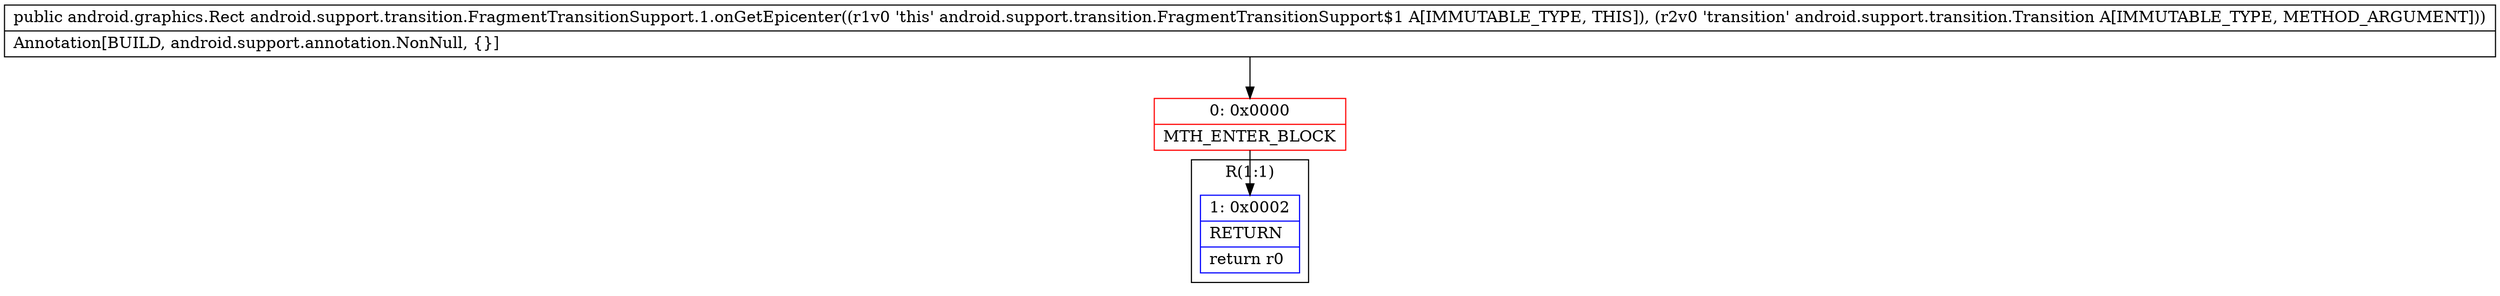 digraph "CFG forandroid.support.transition.FragmentTransitionSupport.1.onGetEpicenter(Landroid\/support\/transition\/Transition;)Landroid\/graphics\/Rect;" {
subgraph cluster_Region_251381440 {
label = "R(1:1)";
node [shape=record,color=blue];
Node_1 [shape=record,label="{1\:\ 0x0002|RETURN\l|return r0\l}"];
}
Node_0 [shape=record,color=red,label="{0\:\ 0x0000|MTH_ENTER_BLOCK\l}"];
MethodNode[shape=record,label="{public android.graphics.Rect android.support.transition.FragmentTransitionSupport.1.onGetEpicenter((r1v0 'this' android.support.transition.FragmentTransitionSupport$1 A[IMMUTABLE_TYPE, THIS]), (r2v0 'transition' android.support.transition.Transition A[IMMUTABLE_TYPE, METHOD_ARGUMENT]))  | Annotation[BUILD, android.support.annotation.NonNull, \{\}]\l}"];
MethodNode -> Node_0;
Node_0 -> Node_1;
}

